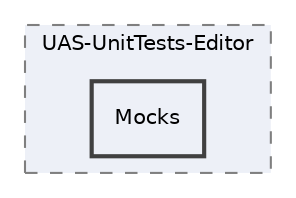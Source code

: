 digraph "Tests/Editor/UAS-UnitTests-Editor/Mocks"
{
 // LATEX_PDF_SIZE
  edge [fontname="Helvetica",fontsize="10",labelfontname="Helvetica",labelfontsize="10"];
  node [fontname="Helvetica",fontsize="10",shape=record];
  compound=true
  subgraph clusterdir_de03afd947a5cabcffc619ebbb8149f0 {
    graph [ bgcolor="#edf0f7", pencolor="grey50", style="filled,dashed,", label="UAS-UnitTests-Editor", fontname="Helvetica", fontsize="10", URL="dir_de03afd947a5cabcffc619ebbb8149f0.html"]
  dir_b1ff601cccac728470a15af286fe4f31 [shape=box, label="Mocks", style="filled,bold,", fillcolor="#edf0f7", color="grey25", URL="dir_b1ff601cccac728470a15af286fe4f31.html"];
  }
}
